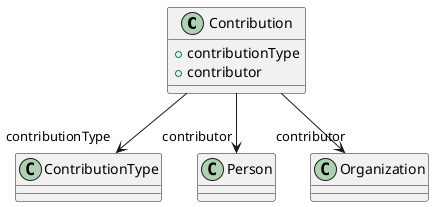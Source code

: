 @startuml
class Contribution {
+contributionType
+contributor

}
Contribution -d-> "contributionType" ContributionType
Contribution -d-> "contributor" Person
Contribution -d-> "contributor" Organization

@enduml